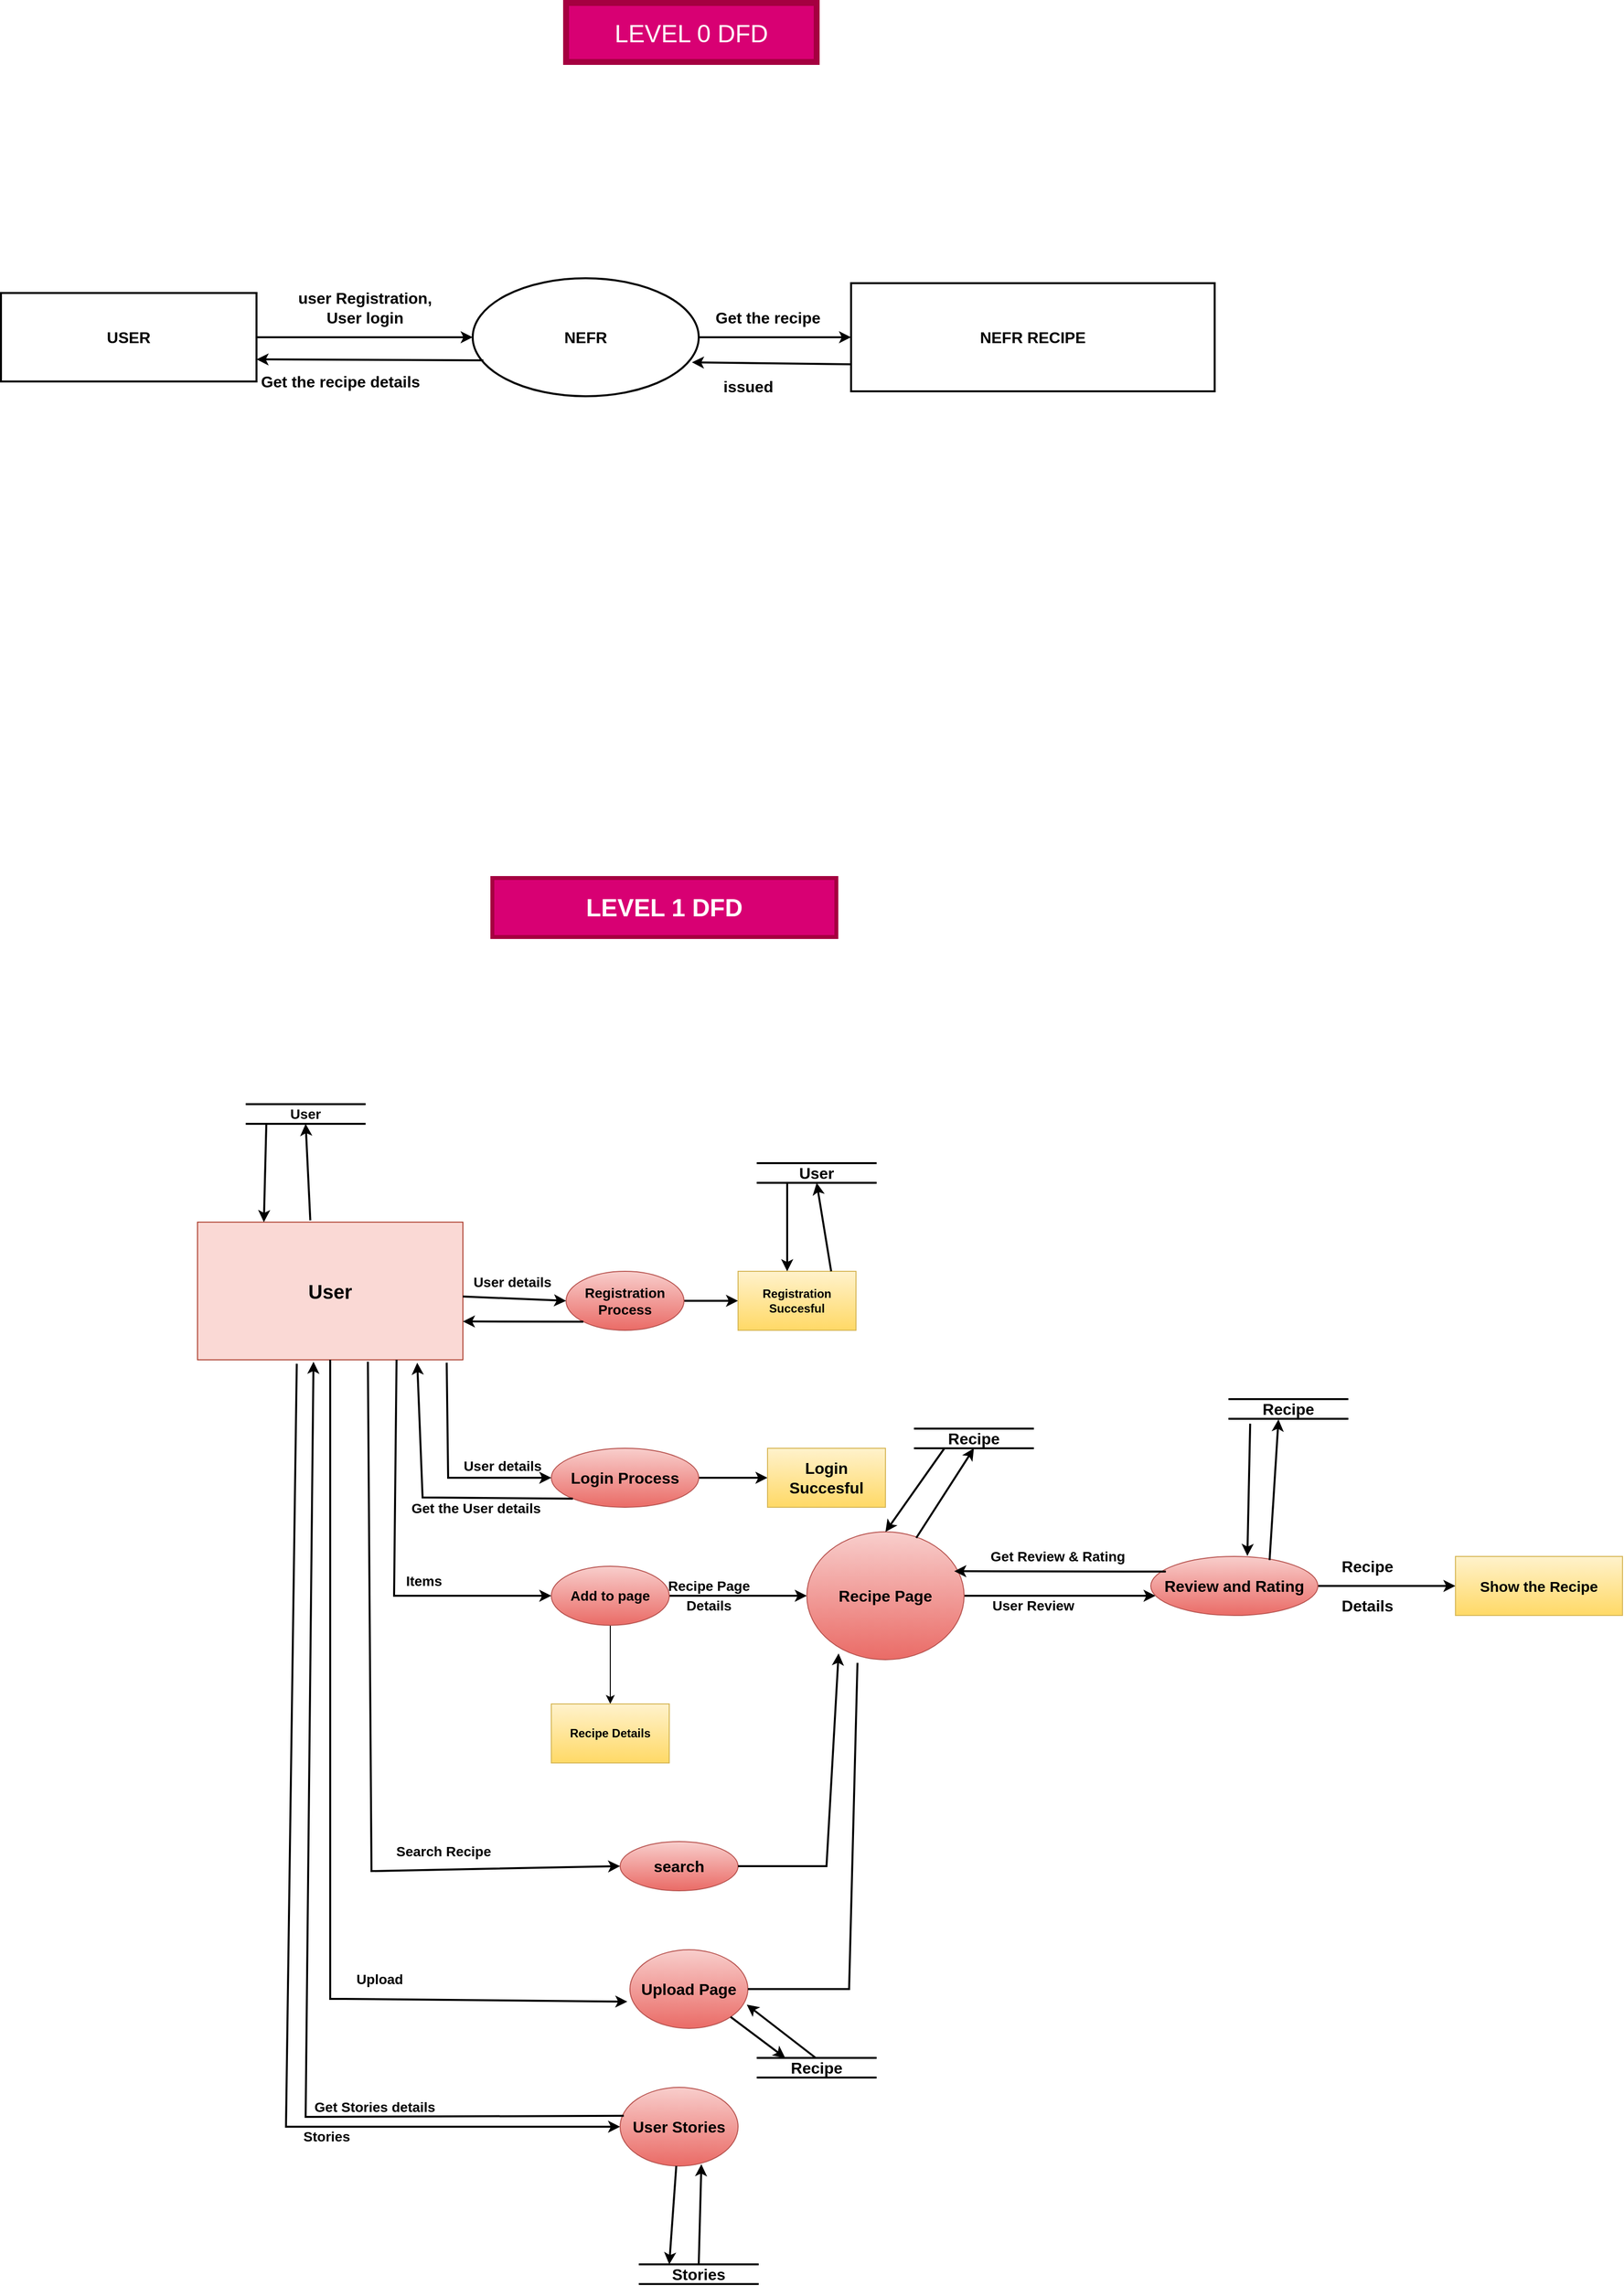 <mxfile version="19.0.3" type="github">
  <diagram id="eE6pATjjAUduJOta7LDm" name="Page-1">
    <mxGraphModel dx="2234" dy="2884" grid="1" gridSize="10" guides="1" tooltips="1" connect="1" arrows="1" fold="1" page="1" pageScale="1" pageWidth="850" pageHeight="1100" math="0" shadow="0">
      <root>
        <mxCell id="0" />
        <mxCell id="1" parent="0" />
        <mxCell id="Dg0nxylmpNZwXD2C2ft9-1" value="&lt;b style=&quot;line-height: 1.3;&quot;&gt;&lt;font style=&quot;font-size: 20px;&quot;&gt;User&lt;/font&gt;&lt;/b&gt;" style="rounded=0;whiteSpace=wrap;html=1;fillColor=#fad9d5;strokeColor=#ae4132;" parent="1" vertex="1">
          <mxGeometry x="-240" y="20" width="270" height="140" as="geometry" />
        </mxCell>
        <mxCell id="Dg0nxylmpNZwXD2C2ft9-5" value="" style="edgeStyle=orthogonalEdgeStyle;rounded=0;orthogonalLoop=1;jettySize=auto;html=1;strokeWidth=2;" parent="1" source="Dg0nxylmpNZwXD2C2ft9-2" target="Dg0nxylmpNZwXD2C2ft9-4" edge="1">
          <mxGeometry relative="1" as="geometry" />
        </mxCell>
        <mxCell id="Dg0nxylmpNZwXD2C2ft9-2" value="&lt;b&gt;&lt;font style=&quot;font-size: 14px;&quot;&gt;Registration Process&lt;/font&gt;&lt;/b&gt;" style="ellipse;whiteSpace=wrap;html=1;rounded=0;fillColor=#f8cecc;gradientColor=#ea6b66;strokeColor=#b85450;" parent="1" vertex="1">
          <mxGeometry x="135" y="70" width="120" height="60" as="geometry" />
        </mxCell>
        <mxCell id="Dg0nxylmpNZwXD2C2ft9-4" value="&lt;b&gt;Registration Succesful&lt;/b&gt;" style="whiteSpace=wrap;html=1;rounded=0;fillColor=#fff2cc;gradientColor=#ffd966;strokeColor=#d6b656;" parent="1" vertex="1">
          <mxGeometry x="310" y="70" width="120" height="60" as="geometry" />
        </mxCell>
        <mxCell id="Dg0nxylmpNZwXD2C2ft9-9" value="" style="edgeStyle=orthogonalEdgeStyle;rounded=0;orthogonalLoop=1;jettySize=auto;html=1;strokeWidth=2;" parent="1" source="Dg0nxylmpNZwXD2C2ft9-6" target="Dg0nxylmpNZwXD2C2ft9-8" edge="1">
          <mxGeometry relative="1" as="geometry" />
        </mxCell>
        <mxCell id="Dg0nxylmpNZwXD2C2ft9-6" value="&lt;b&gt;&lt;font style=&quot;font-size: 16px;&quot;&gt;Login Process&lt;/font&gt;&lt;/b&gt;" style="ellipse;whiteSpace=wrap;html=1;rounded=0;fillColor=#f8cecc;gradientColor=#ea6b66;strokeColor=#b85450;" parent="1" vertex="1">
          <mxGeometry x="120" y="250" width="150" height="60" as="geometry" />
        </mxCell>
        <mxCell id="Dg0nxylmpNZwXD2C2ft9-8" value="&lt;span style=&quot;font-size: 16px;&quot;&gt;Login Succesful&lt;/span&gt;" style="whiteSpace=wrap;html=1;rounded=0;fillColor=#fff2cc;gradientColor=#ffd966;strokeColor=#d6b656;fontStyle=1;fontSize=16;" parent="1" vertex="1">
          <mxGeometry x="340" y="250" width="120" height="60" as="geometry" />
        </mxCell>
        <mxCell id="Dg0nxylmpNZwXD2C2ft9-15" value="" style="edgeStyle=orthogonalEdgeStyle;rounded=0;orthogonalLoop=1;jettySize=auto;html=1;strokeWidth=2;" parent="1" source="Dg0nxylmpNZwXD2C2ft9-11" target="Dg0nxylmpNZwXD2C2ft9-14" edge="1">
          <mxGeometry relative="1" as="geometry" />
        </mxCell>
        <mxCell id="Dg0nxylmpNZwXD2C2ft9-17" value="" style="edgeStyle=orthogonalEdgeStyle;rounded=0;orthogonalLoop=1;jettySize=auto;html=1;" parent="1" source="Dg0nxylmpNZwXD2C2ft9-11" target="Dg0nxylmpNZwXD2C2ft9-16" edge="1">
          <mxGeometry relative="1" as="geometry" />
        </mxCell>
        <mxCell id="Dg0nxylmpNZwXD2C2ft9-11" value="&lt;b&gt;&lt;font style=&quot;font-size: 14px;&quot;&gt;Add to page&lt;/font&gt;&lt;/b&gt;" style="ellipse;whiteSpace=wrap;html=1;rounded=0;fillColor=#f8cecc;gradientColor=#ea6b66;strokeColor=#b85450;" parent="1" vertex="1">
          <mxGeometry x="120" y="370" width="120" height="60" as="geometry" />
        </mxCell>
        <mxCell id="Dg0nxylmpNZwXD2C2ft9-28" value="" style="edgeStyle=orthogonalEdgeStyle;rounded=0;orthogonalLoop=1;jettySize=auto;html=1;strokeWidth=2;" parent="1" source="Dg0nxylmpNZwXD2C2ft9-14" target="Dg0nxylmpNZwXD2C2ft9-27" edge="1">
          <mxGeometry relative="1" as="geometry">
            <Array as="points">
              <mxPoint x="730" y="400" />
              <mxPoint x="730" y="400" />
            </Array>
          </mxGeometry>
        </mxCell>
        <mxCell id="Dg0nxylmpNZwXD2C2ft9-14" value="&lt;b&gt;&lt;font style=&quot;font-size: 16px;&quot;&gt;Recipe Page&lt;/font&gt;&lt;/b&gt;" style="ellipse;whiteSpace=wrap;html=1;rounded=0;fillColor=#f8cecc;gradientColor=#ea6b66;strokeColor=#b85450;" parent="1" vertex="1">
          <mxGeometry x="380" y="335" width="160" height="130" as="geometry" />
        </mxCell>
        <mxCell id="Dg0nxylmpNZwXD2C2ft9-16" value="&lt;b&gt;Recipe Details&lt;/b&gt;" style="whiteSpace=wrap;html=1;rounded=0;fillColor=#fff2cc;gradientColor=#ffd966;strokeColor=#d6b656;" parent="1" vertex="1">
          <mxGeometry x="120" y="510" width="120" height="60" as="geometry" />
        </mxCell>
        <mxCell id="Dg0nxylmpNZwXD2C2ft9-18" value="&lt;b style=&quot;font-size: 16px;&quot;&gt;&lt;font style=&quot;font-size: 16px;&quot;&gt;search&lt;/font&gt;&lt;/b&gt;" style="ellipse;whiteSpace=wrap;html=1;rounded=0;fillColor=#f8cecc;gradientColor=#ea6b66;strokeColor=#b85450;fontSize=16;" parent="1" vertex="1">
          <mxGeometry x="190" y="650" width="120" height="50" as="geometry" />
        </mxCell>
        <mxCell id="Dg0nxylmpNZwXD2C2ft9-24" value="&lt;b style=&quot;font-size: 16px;&quot;&gt;Upload Page&lt;/b&gt;" style="ellipse;whiteSpace=wrap;html=1;fillColor=#f8cecc;gradientColor=#ea6b66;strokeColor=#b85450;fontSize=16;" parent="1" vertex="1">
          <mxGeometry x="200" y="760" width="120" height="80" as="geometry" />
        </mxCell>
        <mxCell id="Dg0nxylmpNZwXD2C2ft9-26" value="" style="endArrow=none;html=1;rounded=0;exitX=1;exitY=0.5;exitDx=0;exitDy=0;entryX=0.322;entryY=1.025;entryDx=0;entryDy=0;strokeWidth=2;entryPerimeter=0;" parent="1" source="Dg0nxylmpNZwXD2C2ft9-24" target="Dg0nxylmpNZwXD2C2ft9-14" edge="1">
          <mxGeometry width="50" height="50" relative="1" as="geometry">
            <mxPoint x="380" y="820" as="sourcePoint" />
            <mxPoint x="430" y="770" as="targetPoint" />
            <Array as="points">
              <mxPoint x="423" y="800" />
            </Array>
          </mxGeometry>
        </mxCell>
        <mxCell id="QROXDyHnZUApMHPzaLAI-4" value="" style="edgeStyle=orthogonalEdgeStyle;rounded=0;orthogonalLoop=1;jettySize=auto;html=1;strokeWidth=2;" edge="1" parent="1" source="Dg0nxylmpNZwXD2C2ft9-27" target="QROXDyHnZUApMHPzaLAI-3">
          <mxGeometry relative="1" as="geometry" />
        </mxCell>
        <mxCell id="Dg0nxylmpNZwXD2C2ft9-27" value="&lt;b&gt;&lt;font style=&quot;font-size: 16px;&quot;&gt;Review and Rating&lt;/font&gt;&lt;/b&gt;" style="ellipse;whiteSpace=wrap;html=1;rounded=0;fillColor=#f8cecc;gradientColor=#ea6b66;strokeColor=#b85450;" parent="1" vertex="1">
          <mxGeometry x="730" y="360" width="170" height="60" as="geometry" />
        </mxCell>
        <mxCell id="Dg0nxylmpNZwXD2C2ft9-31" value="" style="endArrow=classic;html=1;rounded=0;exitX=0.09;exitY=0.257;exitDx=0;exitDy=0;exitPerimeter=0;strokeWidth=2;" parent="1" source="Dg0nxylmpNZwXD2C2ft9-27" edge="1">
          <mxGeometry width="50" height="50" relative="1" as="geometry">
            <mxPoint x="660" y="390" as="sourcePoint" />
            <mxPoint x="530" y="375" as="targetPoint" />
          </mxGeometry>
        </mxCell>
        <mxCell id="Dg0nxylmpNZwXD2C2ft9-32" value="" style="endArrow=classic;html=1;rounded=0;exitX=0;exitY=1;exitDx=0;exitDy=0;entryX=0.828;entryY=1.021;entryDx=0;entryDy=0;entryPerimeter=0;strokeWidth=2;" parent="1" source="Dg0nxylmpNZwXD2C2ft9-6" target="Dg0nxylmpNZwXD2C2ft9-1" edge="1">
          <mxGeometry width="50" height="50" relative="1" as="geometry">
            <mxPoint x="400" y="320" as="sourcePoint" />
            <mxPoint y="140" as="targetPoint" />
            <Array as="points">
              <mxPoint x="-11" y="300" />
            </Array>
          </mxGeometry>
        </mxCell>
        <mxCell id="QROXDyHnZUApMHPzaLAI-14" value="&lt;b style=&quot;font-size: 14px;&quot;&gt;Get the User details&lt;/b&gt;" style="edgeLabel;html=1;align=center;verticalAlign=middle;resizable=0;points=[];spacing=3;fontSize=14;" vertex="1" connectable="0" parent="Dg0nxylmpNZwXD2C2ft9-32">
          <mxGeometry x="-0.186" y="4" relative="1" as="geometry">
            <mxPoint x="19" y="6" as="offset" />
          </mxGeometry>
        </mxCell>
        <mxCell id="Dg0nxylmpNZwXD2C2ft9-35" value="" style="endArrow=classic;html=1;rounded=0;exitX=0.939;exitY=1.021;exitDx=0;exitDy=0;exitPerimeter=0;entryX=0;entryY=0.5;entryDx=0;entryDy=0;strokeWidth=2;" parent="1" source="Dg0nxylmpNZwXD2C2ft9-1" target="Dg0nxylmpNZwXD2C2ft9-6" edge="1">
          <mxGeometry width="50" height="50" relative="1" as="geometry">
            <mxPoint x="30" y="220" as="sourcePoint" />
            <mxPoint x="110" y="160" as="targetPoint" />
            <Array as="points">
              <mxPoint x="15" y="280" />
            </Array>
          </mxGeometry>
        </mxCell>
        <mxCell id="Dg0nxylmpNZwXD2C2ft9-47" value="" style="edgeStyle=orthogonalEdgeStyle;rounded=0;orthogonalLoop=1;jettySize=auto;html=1;strokeWidth=2;" parent="1" source="Dg0nxylmpNZwXD2C2ft9-37" target="Dg0nxylmpNZwXD2C2ft9-4" edge="1">
          <mxGeometry relative="1" as="geometry">
            <Array as="points">
              <mxPoint x="360" y="30" />
              <mxPoint x="360" y="30" />
            </Array>
          </mxGeometry>
        </mxCell>
        <mxCell id="Dg0nxylmpNZwXD2C2ft9-37" value="&lt;b style=&quot;font-size: 16px;&quot;&gt;User&lt;/b&gt;" style="shape=partialRectangle;whiteSpace=wrap;html=1;left=0;right=0;fontSize=16;strokeWidth=2;" parent="1" vertex="1">
          <mxGeometry x="330" y="-40" width="120" height="20" as="geometry" />
        </mxCell>
        <mxCell id="Dg0nxylmpNZwXD2C2ft9-39" value="" style="endArrow=classic;html=1;rounded=0;exitX=0.75;exitY=1;exitDx=0;exitDy=0;entryX=0;entryY=0.5;entryDx=0;entryDy=0;strokeWidth=2;" parent="1" source="Dg0nxylmpNZwXD2C2ft9-1" target="Dg0nxylmpNZwXD2C2ft9-11" edge="1">
          <mxGeometry width="50" height="50" relative="1" as="geometry">
            <mxPoint x="170" y="370" as="sourcePoint" />
            <mxPoint x="220" y="320" as="targetPoint" />
            <Array as="points">
              <mxPoint x="-40" y="400" />
            </Array>
          </mxGeometry>
        </mxCell>
        <mxCell id="Dg0nxylmpNZwXD2C2ft9-41" value="&lt;b style=&quot;font-size: 14px;&quot;&gt;User&lt;/b&gt;" style="shape=partialRectangle;whiteSpace=wrap;html=1;left=0;right=0;fontSize=14;strokeWidth=2;" parent="1" vertex="1">
          <mxGeometry x="-190" y="-100" width="120" height="20" as="geometry" />
        </mxCell>
        <mxCell id="Dg0nxylmpNZwXD2C2ft9-42" value="" style="endArrow=classic;html=1;rounded=0;entryX=0.5;entryY=1;entryDx=0;entryDy=0;exitX=0.425;exitY=-0.013;exitDx=0;exitDy=0;exitPerimeter=0;strokeWidth=2;" parent="1" source="Dg0nxylmpNZwXD2C2ft9-1" target="Dg0nxylmpNZwXD2C2ft9-41" edge="1">
          <mxGeometry width="50" height="50" relative="1" as="geometry">
            <mxPoint x="-120" y="10" as="sourcePoint" />
            <mxPoint x="50" y="20" as="targetPoint" />
          </mxGeometry>
        </mxCell>
        <mxCell id="Dg0nxylmpNZwXD2C2ft9-50" value="" style="endArrow=classic;html=1;rounded=0;exitX=1;exitY=0.5;exitDx=0;exitDy=0;entryX=0.202;entryY=0.951;entryDx=0;entryDy=0;entryPerimeter=0;strokeWidth=2;" parent="1" source="Dg0nxylmpNZwXD2C2ft9-18" target="Dg0nxylmpNZwXD2C2ft9-14" edge="1">
          <mxGeometry width="50" height="50" relative="1" as="geometry">
            <mxPoint x="330" y="650" as="sourcePoint" />
            <mxPoint x="380" y="600" as="targetPoint" />
            <Array as="points">
              <mxPoint x="400" y="675" />
            </Array>
          </mxGeometry>
        </mxCell>
        <mxCell id="Dg0nxylmpNZwXD2C2ft9-51" value="" style="endArrow=classic;html=1;rounded=0;exitX=0;exitY=1;exitDx=0;exitDy=0;strokeWidth=2;" parent="1" source="Dg0nxylmpNZwXD2C2ft9-2" edge="1">
          <mxGeometry width="50" height="50" relative="1" as="geometry">
            <mxPoint x="50" y="180" as="sourcePoint" />
            <mxPoint x="30" y="121" as="targetPoint" />
          </mxGeometry>
        </mxCell>
        <mxCell id="Dg0nxylmpNZwXD2C2ft9-52" value="" style="endArrow=classic;html=1;rounded=0;entryX=0;entryY=0.5;entryDx=0;entryDy=0;exitX=0.642;exitY=1.014;exitDx=0;exitDy=0;exitPerimeter=0;strokeWidth=2;" parent="1" source="Dg0nxylmpNZwXD2C2ft9-1" target="Dg0nxylmpNZwXD2C2ft9-18" edge="1">
          <mxGeometry width="50" height="50" relative="1" as="geometry">
            <mxPoint x="-60" y="150" as="sourcePoint" />
            <mxPoint x="-30" y="550" as="targetPoint" />
            <Array as="points">
              <mxPoint x="-63" y="680" />
            </Array>
          </mxGeometry>
        </mxCell>
        <mxCell id="Dg0nxylmpNZwXD2C2ft9-53" value="" style="endArrow=classic;html=1;rounded=0;exitX=0.374;exitY=1.029;exitDx=0;exitDy=0;exitPerimeter=0;strokeWidth=2;" parent="1" source="Dg0nxylmpNZwXD2C2ft9-1" target="Dg0nxylmpNZwXD2C2ft9-54" edge="1">
          <mxGeometry width="50" height="50" relative="1" as="geometry">
            <mxPoint x="-80" y="130" as="sourcePoint" />
            <mxPoint x="-80" y="911.067" as="targetPoint" />
            <Array as="points">
              <mxPoint x="-150" y="940" />
            </Array>
          </mxGeometry>
        </mxCell>
        <mxCell id="L-JI_HIla8x2ySkFV7lv-10" value="&lt;b style=&quot;font-size: 14px;&quot;&gt;Stories&lt;/b&gt;" style="edgeLabel;html=1;align=center;verticalAlign=middle;resizable=0;points=[];fontSize=14;" parent="Dg0nxylmpNZwXD2C2ft9-53" vertex="1" connectable="0">
          <mxGeometry x="0.442" y="-5" relative="1" as="geometry">
            <mxPoint x="12" y="5" as="offset" />
          </mxGeometry>
        </mxCell>
        <mxCell id="Dg0nxylmpNZwXD2C2ft9-54" value="&lt;b style=&quot;font-size: 16px;&quot;&gt;User Stories&lt;/b&gt;" style="ellipse;whiteSpace=wrap;html=1;fillColor=#f8cecc;gradientColor=#ea6b66;strokeColor=#b85450;fontSize=16;" parent="1" vertex="1">
          <mxGeometry x="190" y="899.997" width="120" height="80" as="geometry" />
        </mxCell>
        <mxCell id="Dg0nxylmpNZwXD2C2ft9-55" value="" style="endArrow=classic;html=1;rounded=0;entryX=0.25;entryY=0;entryDx=0;entryDy=0;strokeWidth=2;" parent="1" target="Dg0nxylmpNZwXD2C2ft9-1" edge="1">
          <mxGeometry width="50" height="50" relative="1" as="geometry">
            <mxPoint x="-170" y="-80" as="sourcePoint" />
            <mxPoint x="-120" y="-130" as="targetPoint" />
          </mxGeometry>
        </mxCell>
        <mxCell id="L-JI_HIla8x2ySkFV7lv-1" value="&lt;b style=&quot;font-size: 16px;&quot;&gt;Recipe&lt;/b&gt;" style="shape=partialRectangle;whiteSpace=wrap;html=1;left=0;right=0;fontSize=16;strokeWidth=2;" parent="1" vertex="1">
          <mxGeometry x="810" y="200" width="120" height="20" as="geometry" />
        </mxCell>
        <mxCell id="L-JI_HIla8x2ySkFV7lv-2" value="" style="endArrow=classic;html=1;rounded=0;fontSize=20;entryX=0.416;entryY=1.033;entryDx=0;entryDy=0;entryPerimeter=0;exitX=0.711;exitY=0.062;exitDx=0;exitDy=0;exitPerimeter=0;fontStyle=1;strokeWidth=2;" parent="1" target="L-JI_HIla8x2ySkFV7lv-1" edge="1" source="Dg0nxylmpNZwXD2C2ft9-27">
          <mxGeometry width="50" height="50" relative="1" as="geometry">
            <mxPoint x="730" y="370" as="sourcePoint" />
            <mxPoint x="780" y="320" as="targetPoint" />
          </mxGeometry>
        </mxCell>
        <mxCell id="L-JI_HIla8x2ySkFV7lv-3" value="" style="endArrow=classic;html=1;rounded=0;fontSize=20;exitX=0.176;exitY=1.247;exitDx=0;exitDy=0;exitPerimeter=0;entryX=0.578;entryY=-0.009;entryDx=0;entryDy=0;entryPerimeter=0;fontStyle=1;strokeWidth=2;" parent="1" source="L-JI_HIla8x2ySkFV7lv-1" target="Dg0nxylmpNZwXD2C2ft9-27" edge="1">
          <mxGeometry width="50" height="50" relative="1" as="geometry">
            <mxPoint x="570" y="370" as="sourcePoint" />
            <mxPoint x="620" y="320" as="targetPoint" />
          </mxGeometry>
        </mxCell>
        <mxCell id="L-JI_HIla8x2ySkFV7lv-4" value="&lt;b style=&quot;font-size: 14px;&quot;&gt;&lt;font style=&quot;font-size: 14px;&quot;&gt;Items&lt;/font&gt;&lt;/b&gt;" style="text;html=1;align=center;verticalAlign=middle;resizable=0;points=[];autosize=1;strokeColor=none;fillColor=none;fontSize=14;" parent="1" vertex="1">
          <mxGeometry x="-35" y="375" width="50" height="20" as="geometry" />
        </mxCell>
        <mxCell id="L-JI_HIla8x2ySkFV7lv-5" value="&lt;font size=&quot;1&quot; style=&quot;&quot;&gt;&lt;b style=&quot;font-size: 14px;&quot;&gt;User details&lt;/b&gt;&lt;/font&gt;" style="text;html=1;align=center;verticalAlign=middle;resizable=0;points=[];autosize=1;strokeColor=none;fillColor=none;fontSize=20;" parent="1" vertex="1">
          <mxGeometry x="25" y="250" width="90" height="30" as="geometry" />
        </mxCell>
        <mxCell id="L-JI_HIla8x2ySkFV7lv-6" value="&lt;b&gt;&lt;font style=&quot;font-size: 14px;&quot;&gt;User details&lt;/font&gt;&lt;/b&gt;" style="text;html=1;align=center;verticalAlign=middle;resizable=0;points=[];autosize=1;strokeColor=none;fillColor=none;fontSize=16;" parent="1" vertex="1">
          <mxGeometry x="35" y="65" width="90" height="30" as="geometry" />
        </mxCell>
        <mxCell id="L-JI_HIla8x2ySkFV7lv-7" value="" style="endArrow=classic;html=1;rounded=0;fontSize=16;entryX=0;entryY=0.5;entryDx=0;entryDy=0;strokeWidth=2;" parent="1" source="Dg0nxylmpNZwXD2C2ft9-1" target="Dg0nxylmpNZwXD2C2ft9-2" edge="1">
          <mxGeometry width="50" height="50" relative="1" as="geometry">
            <mxPoint x="50" y="150" as="sourcePoint" />
            <mxPoint x="100" y="100" as="targetPoint" />
          </mxGeometry>
        </mxCell>
        <mxCell id="L-JI_HIla8x2ySkFV7lv-8" value="&lt;b style=&quot;font-size: 14px;&quot;&gt;Search Recipe&lt;/b&gt;" style="text;html=1;align=center;verticalAlign=middle;resizable=0;points=[];autosize=1;strokeColor=none;fillColor=none;fontSize=14;" parent="1" vertex="1">
          <mxGeometry x="-45" y="650" width="110" height="20" as="geometry" />
        </mxCell>
        <mxCell id="L-JI_HIla8x2ySkFV7lv-9" value="" style="endArrow=classic;html=1;rounded=0;fontSize=16;exitX=0.031;exitY=0.361;exitDx=0;exitDy=0;exitPerimeter=0;entryX=0.437;entryY=1.014;entryDx=0;entryDy=0;entryPerimeter=0;strokeWidth=2;" parent="1" source="Dg0nxylmpNZwXD2C2ft9-54" target="Dg0nxylmpNZwXD2C2ft9-1" edge="1">
          <mxGeometry width="50" height="50" relative="1" as="geometry">
            <mxPoint x="140" y="870" as="sourcePoint" />
            <mxPoint x="-120" y="870" as="targetPoint" />
            <Array as="points">
              <mxPoint x="-130" y="930" />
            </Array>
          </mxGeometry>
        </mxCell>
        <mxCell id="L-JI_HIla8x2ySkFV7lv-11" value="&lt;b style=&quot;font-size: 16px;&quot;&gt;Recipe&lt;/b&gt;" style="shape=partialRectangle;whiteSpace=wrap;html=1;left=0;right=0;fontSize=16;strokeWidth=2;" parent="1" vertex="1">
          <mxGeometry x="330" y="870" width="120" height="20" as="geometry" />
        </mxCell>
        <mxCell id="L-JI_HIla8x2ySkFV7lv-15" value="" style="endArrow=classic;html=1;rounded=0;fontSize=16;exitX=0.5;exitY=0;exitDx=0;exitDy=0;entryX=0.991;entryY=0.698;entryDx=0;entryDy=0;entryPerimeter=0;strokeWidth=2;" parent="1" target="Dg0nxylmpNZwXD2C2ft9-24" edge="1">
          <mxGeometry width="50" height="50" relative="1" as="geometry">
            <mxPoint x="389" y="870" as="sourcePoint" />
            <mxPoint x="460.56" y="810.48" as="targetPoint" />
          </mxGeometry>
        </mxCell>
        <mxCell id="L-JI_HIla8x2ySkFV7lv-17" value="" style="endArrow=classic;html=1;rounded=0;fontSize=16;exitX=1;exitY=1;exitDx=0;exitDy=0;entryX=0.991;entryY=0.698;entryDx=0;entryDy=0;entryPerimeter=0;strokeWidth=2;" parent="1" source="Dg0nxylmpNZwXD2C2ft9-24" edge="1">
          <mxGeometry width="50" height="50" relative="1" as="geometry">
            <mxPoint x="425.32" y="836.08" as="sourcePoint" />
            <mxPoint x="358.0" y="870" as="targetPoint" />
          </mxGeometry>
        </mxCell>
        <mxCell id="L-JI_HIla8x2ySkFV7lv-18" value="&lt;b style=&quot;font-size: 14px;&quot;&gt;Upload&lt;/b&gt;" style="text;html=1;align=center;verticalAlign=middle;resizable=0;points=[];autosize=1;strokeColor=none;fillColor=none;fontSize=14;" parent="1" vertex="1">
          <mxGeometry x="-85" y="780" width="60" height="20" as="geometry" />
        </mxCell>
        <mxCell id="L-JI_HIla8x2ySkFV7lv-19" value="&lt;b style=&quot;font-size: 16px;&quot;&gt;Stories&lt;/b&gt;" style="shape=partialRectangle;whiteSpace=wrap;html=1;left=0;right=0;fontSize=16;strokeWidth=2;" parent="1" vertex="1">
          <mxGeometry x="210" y="1080" width="120" height="20" as="geometry" />
        </mxCell>
        <mxCell id="L-JI_HIla8x2ySkFV7lv-20" value="" style="endArrow=classic;html=1;rounded=0;fontSize=16;exitX=0.5;exitY=0;exitDx=0;exitDy=0;entryX=0.689;entryY=0.977;entryDx=0;entryDy=0;entryPerimeter=0;strokeWidth=2;" parent="1" source="L-JI_HIla8x2ySkFV7lv-19" edge="1" target="Dg0nxylmpNZwXD2C2ft9-54">
          <mxGeometry width="50" height="50" relative="1" as="geometry">
            <mxPoint x="370.04" y="1024.16" as="sourcePoint" />
            <mxPoint x="289.96" y="970.0" as="targetPoint" />
          </mxGeometry>
        </mxCell>
        <mxCell id="L-JI_HIla8x2ySkFV7lv-21" value="" style="endArrow=classic;html=1;rounded=0;fontSize=16;entryX=0.25;entryY=0;entryDx=0;entryDy=0;strokeWidth=2;" parent="1" source="Dg0nxylmpNZwXD2C2ft9-54" edge="1" target="L-JI_HIla8x2ySkFV7lv-19">
          <mxGeometry width="50" height="50" relative="1" as="geometry">
            <mxPoint x="340" y="1110" as="sourcePoint" />
            <mxPoint x="299.96" y="1040" as="targetPoint" />
            <Array as="points" />
          </mxGeometry>
        </mxCell>
        <mxCell id="L-JI_HIla8x2ySkFV7lv-24" value="" style="edgeStyle=orthogonalEdgeStyle;rounded=0;orthogonalLoop=1;jettySize=auto;html=1;fontSize=16;strokeWidth=2;" parent="1" source="L-JI_HIla8x2ySkFV7lv-22" target="L-JI_HIla8x2ySkFV7lv-23" edge="1">
          <mxGeometry relative="1" as="geometry" />
        </mxCell>
        <mxCell id="L-JI_HIla8x2ySkFV7lv-22" value="&lt;b&gt;USER&lt;/b&gt;" style="rounded=0;whiteSpace=wrap;html=1;fontSize=16;strokeWidth=2;" parent="1" vertex="1">
          <mxGeometry x="-440" y="-925" width="260" height="90" as="geometry" />
        </mxCell>
        <mxCell id="L-JI_HIla8x2ySkFV7lv-26" value="" style="edgeStyle=orthogonalEdgeStyle;rounded=0;orthogonalLoop=1;jettySize=auto;html=1;fontSize=16;strokeWidth=2;" parent="1" source="L-JI_HIla8x2ySkFV7lv-23" target="L-JI_HIla8x2ySkFV7lv-25" edge="1">
          <mxGeometry relative="1" as="geometry" />
        </mxCell>
        <mxCell id="L-JI_HIla8x2ySkFV7lv-23" value="&lt;b&gt;NEFR&lt;/b&gt;" style="ellipse;whiteSpace=wrap;html=1;fontSize=16;rounded=0;perimeterSpacing=0;strokeWidth=2;" parent="1" vertex="1">
          <mxGeometry x="40" y="-940" width="230" height="120" as="geometry" />
        </mxCell>
        <mxCell id="L-JI_HIla8x2ySkFV7lv-25" value="&lt;span&gt;NEFR RECIPE&lt;/span&gt;" style="rounded=0;whiteSpace=wrap;html=1;fontSize=16;fontStyle=1;strokeWidth=2;" parent="1" vertex="1">
          <mxGeometry x="425" y="-935" width="370" height="110" as="geometry" />
        </mxCell>
        <mxCell id="L-JI_HIla8x2ySkFV7lv-27" value="" style="endArrow=classic;html=1;rounded=0;fontSize=16;entryX=0.97;entryY=0.713;entryDx=0;entryDy=0;entryPerimeter=0;exitX=0;exitY=0.75;exitDx=0;exitDy=0;strokeWidth=2;" parent="1" source="L-JI_HIla8x2ySkFV7lv-25" target="L-JI_HIla8x2ySkFV7lv-23" edge="1">
          <mxGeometry width="50" height="50" relative="1" as="geometry">
            <mxPoint x="390" y="-890" as="sourcePoint" />
            <mxPoint x="190" y="-830" as="targetPoint" />
          </mxGeometry>
        </mxCell>
        <mxCell id="L-JI_HIla8x2ySkFV7lv-28" value="&lt;b&gt;Get the recipe&lt;/b&gt;" style="text;html=1;align=center;verticalAlign=middle;resizable=0;points=[];autosize=1;strokeColor=none;fillColor=none;fontSize=16;" parent="1" vertex="1">
          <mxGeometry x="280" y="-910" width="120" height="20" as="geometry" />
        </mxCell>
        <mxCell id="L-JI_HIla8x2ySkFV7lv-29" value="&lt;b&gt;issued&lt;/b&gt;" style="text;html=1;align=center;verticalAlign=middle;resizable=0;points=[];autosize=1;strokeColor=none;fillColor=none;fontSize=16;" parent="1" vertex="1">
          <mxGeometry x="285" y="-840" width="70" height="20" as="geometry" />
        </mxCell>
        <mxCell id="L-JI_HIla8x2ySkFV7lv-30" value="" style="endArrow=classic;html=1;rounded=0;fontSize=16;entryX=1;entryY=0.75;entryDx=0;entryDy=0;exitX=0.047;exitY=0.696;exitDx=0;exitDy=0;exitPerimeter=0;strokeWidth=2;" parent="1" source="L-JI_HIla8x2ySkFV7lv-23" target="L-JI_HIla8x2ySkFV7lv-22" edge="1">
          <mxGeometry width="50" height="50" relative="1" as="geometry">
            <mxPoint x="40" y="-860" as="sourcePoint" />
            <mxPoint x="190" y="-830" as="targetPoint" />
          </mxGeometry>
        </mxCell>
        <mxCell id="L-JI_HIla8x2ySkFV7lv-31" value="&lt;b&gt;Get the recipe details&lt;/b&gt;" style="text;html=1;align=center;verticalAlign=middle;resizable=0;points=[];autosize=1;strokeColor=none;fillColor=none;fontSize=16;" parent="1" vertex="1">
          <mxGeometry x="-185" y="-845" width="180" height="20" as="geometry" />
        </mxCell>
        <mxCell id="L-JI_HIla8x2ySkFV7lv-32" value="&lt;b&gt;user Registration,&lt;br&gt;User login&lt;/b&gt;" style="text;html=1;align=center;verticalAlign=middle;resizable=0;points=[];autosize=1;strokeColor=none;fillColor=none;fontSize=16;" parent="1" vertex="1">
          <mxGeometry x="-145" y="-930" width="150" height="40" as="geometry" />
        </mxCell>
        <mxCell id="QROXDyHnZUApMHPzaLAI-3" value="&lt;span style=&quot;font-size: 15px;&quot;&gt;Show the Recipe&lt;/span&gt;" style="whiteSpace=wrap;html=1;fillColor=#fff2cc;strokeColor=#d6b656;rounded=0;gradientColor=#ffd966;fontStyle=1;fontSize=15;" vertex="1" parent="1">
          <mxGeometry x="1040" y="360" width="170" height="60" as="geometry" />
        </mxCell>
        <mxCell id="QROXDyHnZUApMHPzaLAI-5" value="&lt;b style=&quot;font-size: 14px;&quot;&gt;Recipe Page&lt;/b&gt;" style="text;html=1;align=center;verticalAlign=middle;resizable=0;points=[];autosize=1;strokeColor=none;fillColor=none;fontSize=14;" vertex="1" parent="1">
          <mxGeometry x="230" y="380" width="100" height="20" as="geometry" />
        </mxCell>
        <mxCell id="QROXDyHnZUApMHPzaLAI-6" value="&lt;b style=&quot;font-size: 14px;&quot;&gt;Details&lt;/b&gt;" style="text;html=1;align=center;verticalAlign=middle;resizable=0;points=[];autosize=1;strokeColor=none;fillColor=none;fontSize=14;" vertex="1" parent="1">
          <mxGeometry x="250" y="400" width="60" height="20" as="geometry" />
        </mxCell>
        <mxCell id="QROXDyHnZUApMHPzaLAI-7" value="&lt;b style=&quot;font-size: 16px;&quot;&gt;&lt;font style=&quot;font-size: 16px;&quot;&gt;Recipe&lt;/font&gt;&lt;/b&gt;" style="shape=partialRectangle;whiteSpace=wrap;html=1;left=0;right=0;fontSize=16;strokeWidth=2;" vertex="1" parent="1">
          <mxGeometry x="490" y="230" width="120" height="20" as="geometry" />
        </mxCell>
        <mxCell id="QROXDyHnZUApMHPzaLAI-8" value="" style="endArrow=classic;html=1;rounded=0;strokeWidth=2;entryX=0.5;entryY=1;entryDx=0;entryDy=0;exitX=0.696;exitY=0.047;exitDx=0;exitDy=0;exitPerimeter=0;" edge="1" parent="1" source="Dg0nxylmpNZwXD2C2ft9-14" target="QROXDyHnZUApMHPzaLAI-7">
          <mxGeometry width="50" height="50" relative="1" as="geometry">
            <mxPoint x="310" y="460" as="sourcePoint" />
            <mxPoint x="520" y="280" as="targetPoint" />
          </mxGeometry>
        </mxCell>
        <mxCell id="QROXDyHnZUApMHPzaLAI-9" value="" style="endArrow=classic;html=1;rounded=0;strokeWidth=2;entryX=0.5;entryY=0;entryDx=0;entryDy=0;exitX=0.25;exitY=1;exitDx=0;exitDy=0;" edge="1" parent="1" source="QROXDyHnZUApMHPzaLAI-7" target="Dg0nxylmpNZwXD2C2ft9-14">
          <mxGeometry width="50" height="50" relative="1" as="geometry">
            <mxPoint x="432.9" y="389.026" as="sourcePoint" />
            <mxPoint x="590" y="260" as="targetPoint" />
          </mxGeometry>
        </mxCell>
        <mxCell id="QROXDyHnZUApMHPzaLAI-12" value="" style="endArrow=classic;html=1;rounded=0;entryX=-0.022;entryY=0.66;entryDx=0;entryDy=0;exitX=0.5;exitY=1;exitDx=0;exitDy=0;strokeWidth=2;entryPerimeter=0;" edge="1" parent="1" source="Dg0nxylmpNZwXD2C2ft9-1" target="Dg0nxylmpNZwXD2C2ft9-24">
          <mxGeometry width="50" height="50" relative="1" as="geometry">
            <mxPoint x="-56.66" y="171.96" as="sourcePoint" />
            <mxPoint x="200" y="685" as="targetPoint" />
            <Array as="points">
              <mxPoint x="-105" y="810" />
              <mxPoint x="-90" y="810" />
            </Array>
          </mxGeometry>
        </mxCell>
        <mxCell id="QROXDyHnZUApMHPzaLAI-13" value="&lt;b&gt;Get Stories details&lt;/b&gt;" style="text;html=1;align=center;verticalAlign=middle;resizable=0;points=[];autosize=1;strokeColor=none;fillColor=none;fontSize=14;" vertex="1" parent="1">
          <mxGeometry x="-130" y="910" width="140" height="20" as="geometry" />
        </mxCell>
        <mxCell id="QROXDyHnZUApMHPzaLAI-15" value="&lt;b style=&quot;line-height: 2.7; font-size: 25px;&quot;&gt;LEVEL 1 DFD&lt;/b&gt;" style="rounded=0;whiteSpace=wrap;html=1;fillColor=#d80073;strokeColor=#A50040;fontColor=#ffffff;strokeWidth=4;fontSize=25;" vertex="1" parent="1">
          <mxGeometry x="60" y="-330" width="350" height="60" as="geometry" />
        </mxCell>
        <mxCell id="QROXDyHnZUApMHPzaLAI-16" value="LEVEL 0 DFD" style="rounded=0;whiteSpace=wrap;html=1;fontSize=25;strokeWidth=6;fillColor=#d80073;fontColor=#ffffff;strokeColor=#A50040;" vertex="1" parent="1">
          <mxGeometry x="135" y="-1220" width="255" height="60" as="geometry" />
        </mxCell>
        <mxCell id="QROXDyHnZUApMHPzaLAI-21" value="&lt;b&gt;Get Review &amp;amp; Rating&lt;/b&gt;" style="text;html=1;align=center;verticalAlign=middle;resizable=0;points=[];autosize=1;strokeColor=none;fillColor=none;fontSize=14;" vertex="1" parent="1">
          <mxGeometry x="560" y="350" width="150" height="20" as="geometry" />
        </mxCell>
        <mxCell id="QROXDyHnZUApMHPzaLAI-22" value="&lt;b&gt;User Review&lt;/b&gt;" style="text;html=1;align=center;verticalAlign=middle;resizable=0;points=[];autosize=1;strokeColor=none;fillColor=none;fontSize=14;" vertex="1" parent="1">
          <mxGeometry x="560" y="400" width="100" height="20" as="geometry" />
        </mxCell>
        <mxCell id="QROXDyHnZUApMHPzaLAI-23" value="" style="endArrow=classic;html=1;rounded=0;entryX=0.5;entryY=1;entryDx=0;entryDy=0;exitX=0.425;exitY=-0.013;exitDx=0;exitDy=0;exitPerimeter=0;strokeWidth=2;" edge="1" parent="1" target="Dg0nxylmpNZwXD2C2ft9-37">
          <mxGeometry width="50" height="50" relative="1" as="geometry">
            <mxPoint x="404.75" y="70.0" as="sourcePoint" />
            <mxPoint x="400" y="-28.18" as="targetPoint" />
          </mxGeometry>
        </mxCell>
        <mxCell id="QROXDyHnZUApMHPzaLAI-24" value="Recipe" style="text;html=1;align=center;verticalAlign=middle;resizable=0;points=[];autosize=1;strokeColor=none;fillColor=none;fontSize=16;fontStyle=1" vertex="1" parent="1">
          <mxGeometry x="915" y="360" width="70" height="20" as="geometry" />
        </mxCell>
        <mxCell id="QROXDyHnZUApMHPzaLAI-25" value="Details" style="text;html=1;align=center;verticalAlign=middle;resizable=0;points=[];autosize=1;strokeColor=none;fillColor=none;fontSize=16;fontStyle=1" vertex="1" parent="1">
          <mxGeometry x="915" y="400" width="70" height="20" as="geometry" />
        </mxCell>
      </root>
    </mxGraphModel>
  </diagram>
</mxfile>
